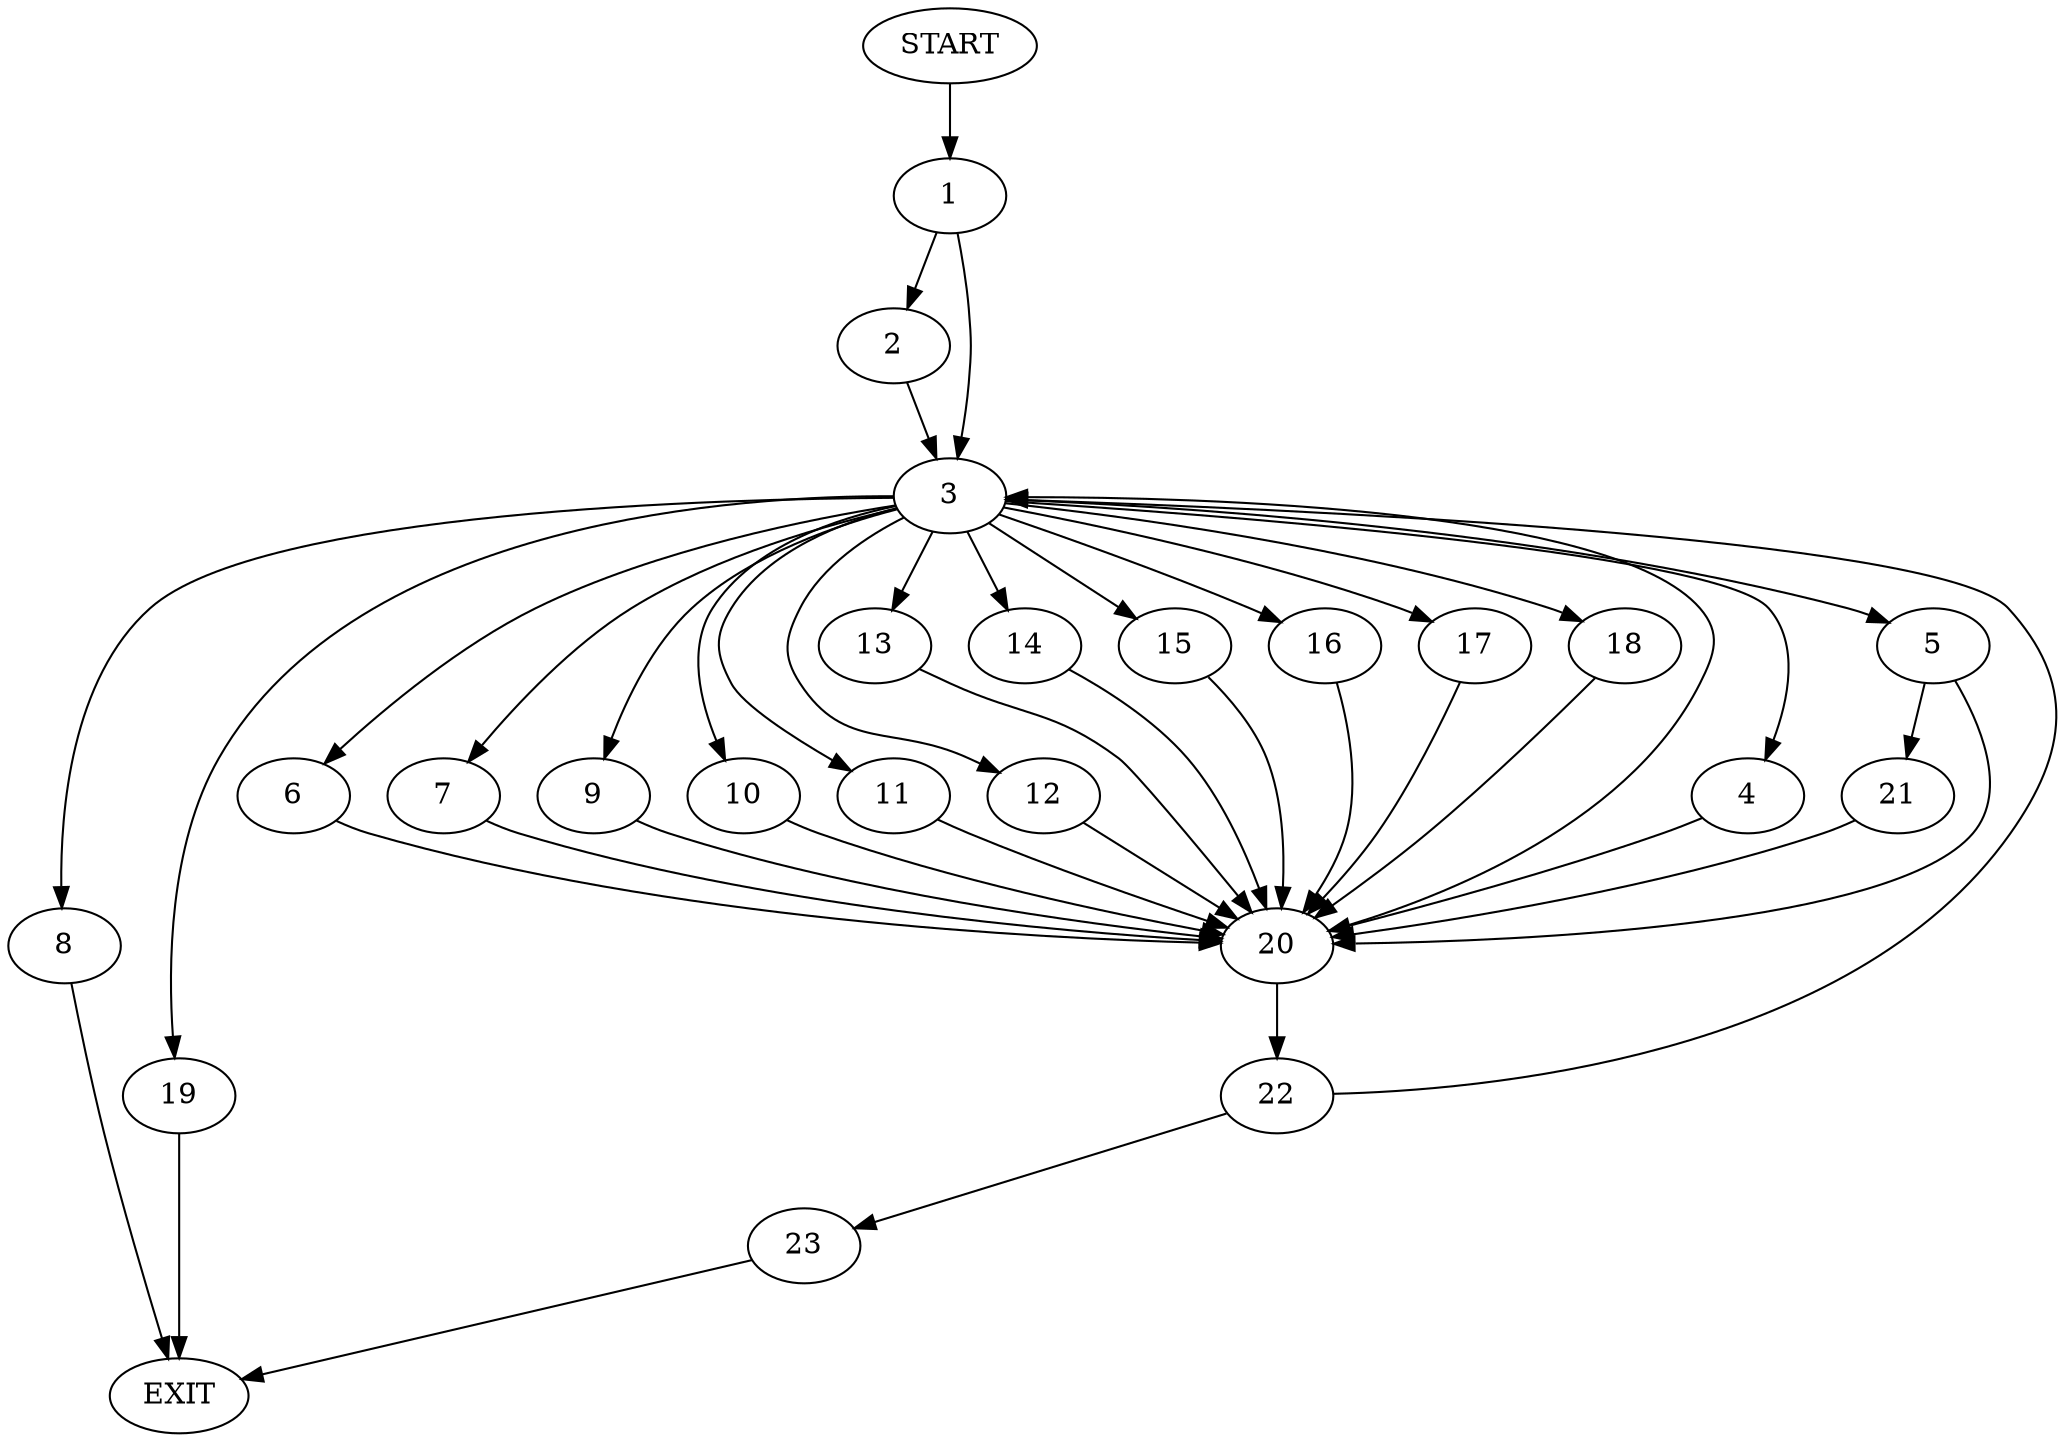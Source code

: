digraph {
0 [label="START"]
24 [label="EXIT"]
0 -> 1
1 -> 2
1 -> 3
2 -> 3
3 -> 4
3 -> 5
3 -> 6
3 -> 7
3 -> 8
3 -> 9
3 -> 10
3 -> 11
3 -> 12
3 -> 13
3 -> 14
3 -> 15
3 -> 16
3 -> 17
3 -> 18
3 -> 19
17 -> 20
10 -> 20
11 -> 20
14 -> 20
9 -> 20
4 -> 20
15 -> 20
5 -> 21
5 -> 20
19 -> 24
12 -> 20
18 -> 20
8 -> 24
16 -> 20
7 -> 20
13 -> 20
6 -> 20
20 -> 3
20 -> 22
21 -> 20
22 -> 23
22 -> 3
23 -> 24
}
